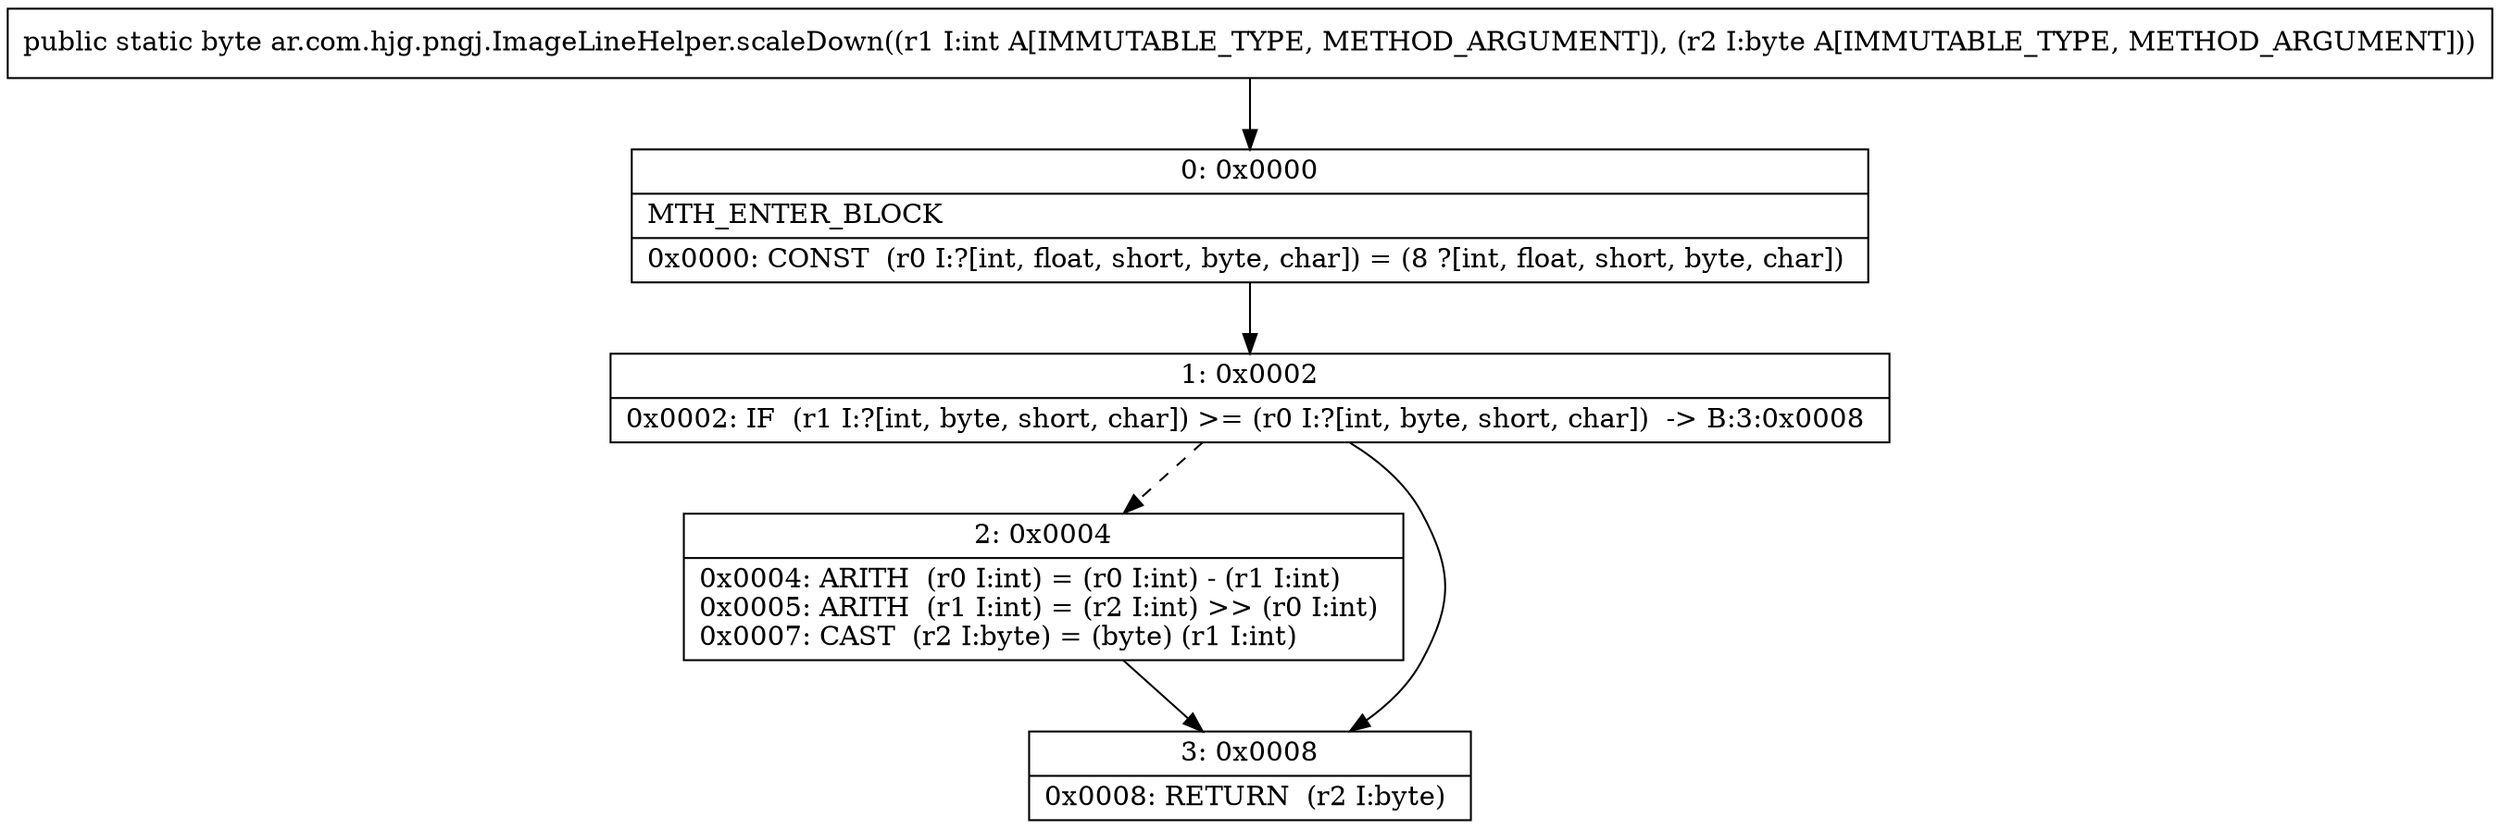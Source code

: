 digraph "CFG forar.com.hjg.pngj.ImageLineHelper.scaleDown(IB)B" {
Node_0 [shape=record,label="{0\:\ 0x0000|MTH_ENTER_BLOCK\l|0x0000: CONST  (r0 I:?[int, float, short, byte, char]) = (8 ?[int, float, short, byte, char]) \l}"];
Node_1 [shape=record,label="{1\:\ 0x0002|0x0002: IF  (r1 I:?[int, byte, short, char]) \>= (r0 I:?[int, byte, short, char])  \-\> B:3:0x0008 \l}"];
Node_2 [shape=record,label="{2\:\ 0x0004|0x0004: ARITH  (r0 I:int) = (r0 I:int) \- (r1 I:int) \l0x0005: ARITH  (r1 I:int) = (r2 I:int) \>\> (r0 I:int) \l0x0007: CAST  (r2 I:byte) = (byte) (r1 I:int) \l}"];
Node_3 [shape=record,label="{3\:\ 0x0008|0x0008: RETURN  (r2 I:byte) \l}"];
MethodNode[shape=record,label="{public static byte ar.com.hjg.pngj.ImageLineHelper.scaleDown((r1 I:int A[IMMUTABLE_TYPE, METHOD_ARGUMENT]), (r2 I:byte A[IMMUTABLE_TYPE, METHOD_ARGUMENT])) }"];
MethodNode -> Node_0;
Node_0 -> Node_1;
Node_1 -> Node_2[style=dashed];
Node_1 -> Node_3;
Node_2 -> Node_3;
}

